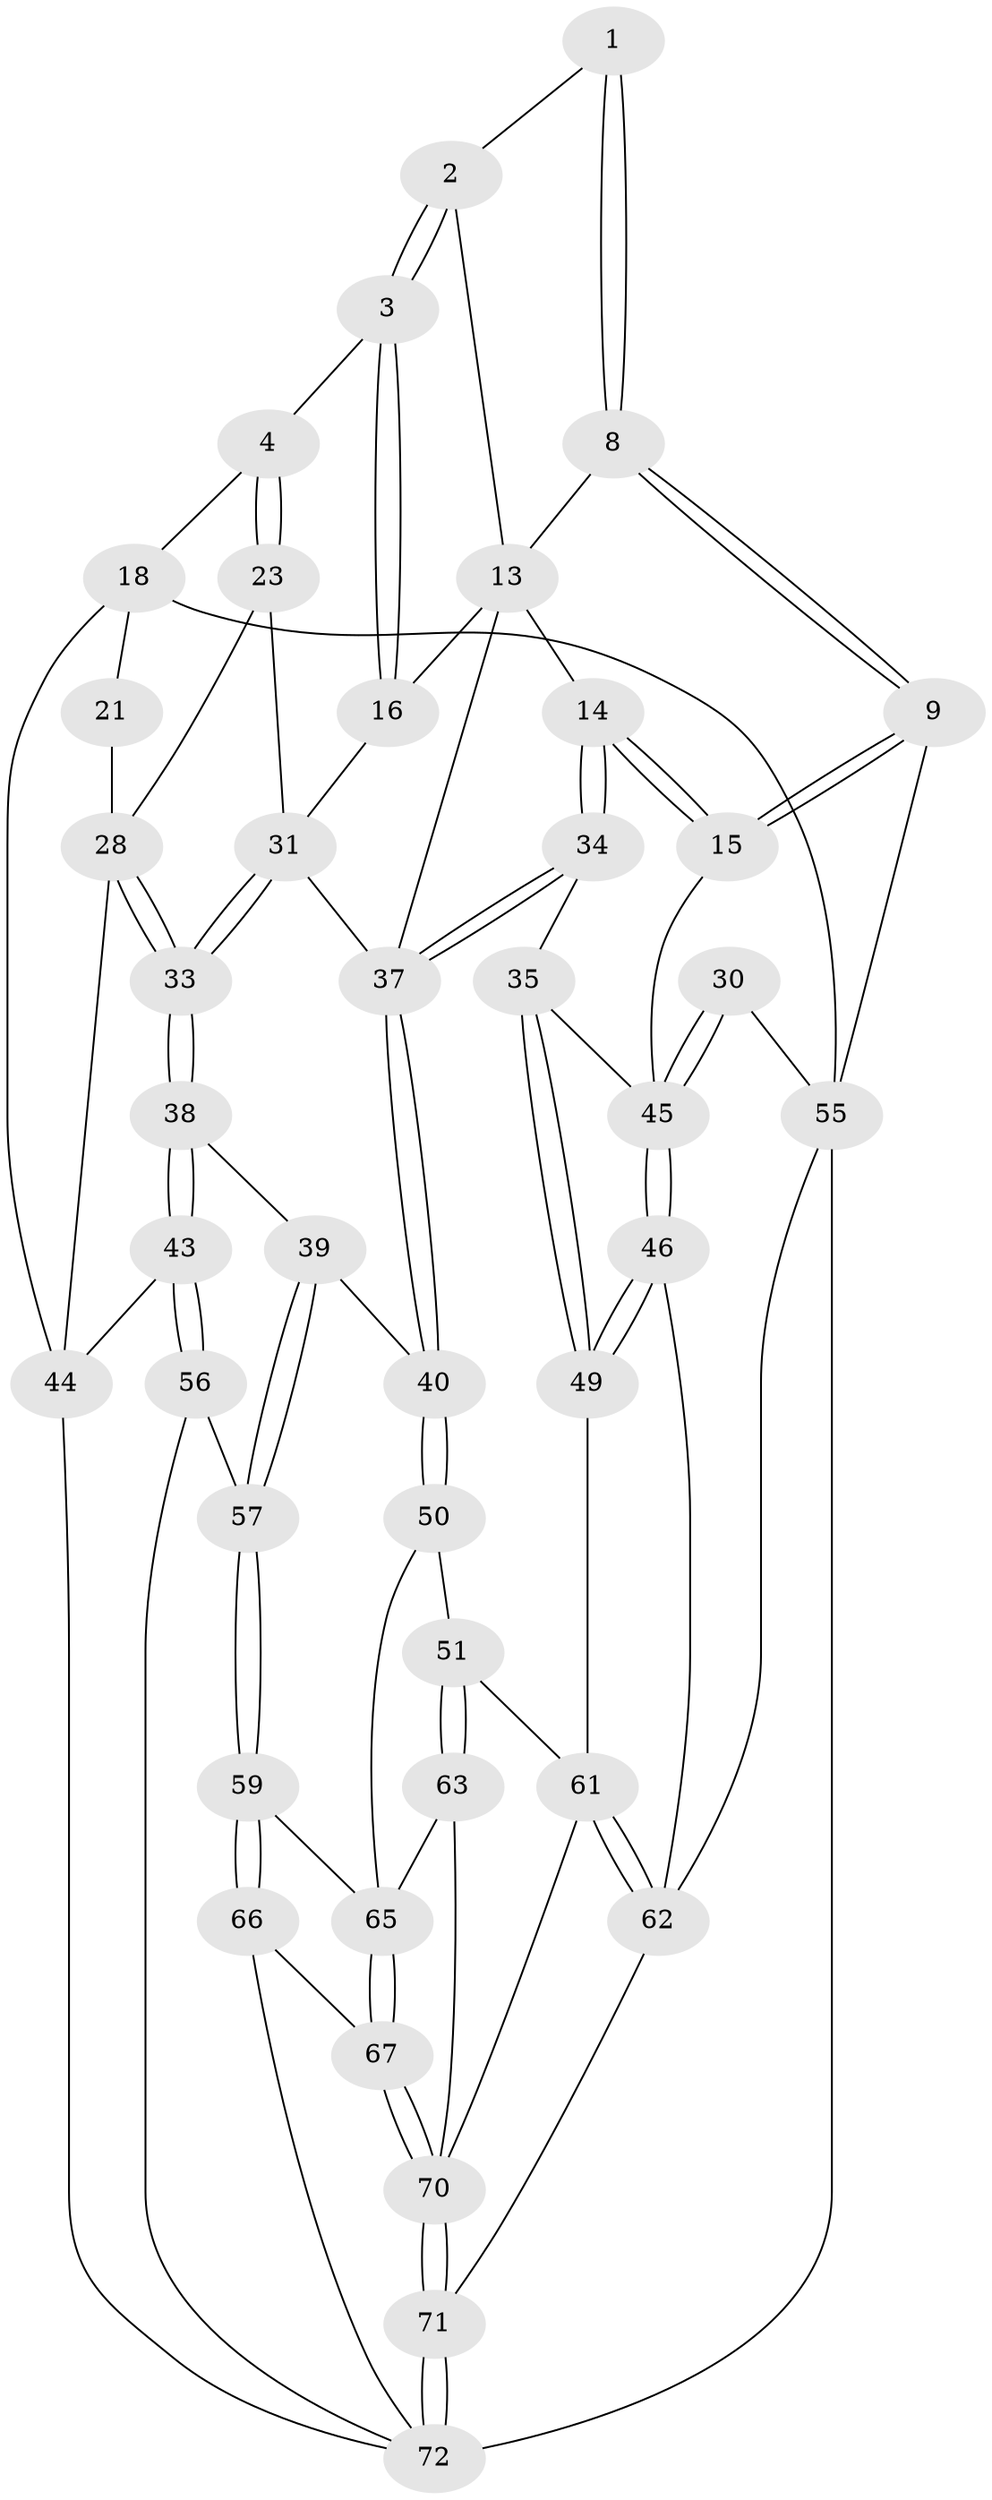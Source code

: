 // original degree distribution, {3: 0.027777777777777776, 4: 0.2222222222222222, 5: 0.5555555555555556, 6: 0.19444444444444445}
// Generated by graph-tools (version 1.1) at 2025/04/03/04/25 22:04:40]
// undirected, 43 vertices, 100 edges
graph export_dot {
graph [start="1"]
  node [color=gray90,style=filled];
  1 [pos="+0.3701612389499277+0"];
  2 [pos="+0.3926693049769598+0.0071081348907168955"];
  3 [pos="+0.43683144333090074+0.11046933760670248"];
  4 [pos="+0.5490748693505818+0.07483342042923095"];
  8 [pos="+0.29801907340913913+0.09521576987377314"];
  9 [pos="+0.020085416168157084+0"];
  13 [pos="+0.3004130971896954+0.2883571593399525",super="+12"];
  14 [pos="+0.23025436459036275+0.29909704639343515"];
  15 [pos="+0.19198138549837235+0.29223561380133645"];
  16 [pos="+0.39268617781774756+0.19021192722168828"];
  18 [pos="+1+0",super="+17+6+5"];
  21 [pos="+0.7006655689521138+0.1617596573423563",super="+20"];
  23 [pos="+0.5654023163666927+0.2302077839020907"];
  28 [pos="+0.7075567020517741+0.34141352459133956",super="+27+22+25"];
  30 [pos="+0+0.24612131828158967"];
  31 [pos="+0.4796513816606548+0.3882980487469659",super="+24"];
  33 [pos="+0.5501187390444119+0.43454329862659724"];
  34 [pos="+0.2598955389705229+0.49925576167871094"];
  35 [pos="+0.16279896915620182+0.5122445217956618"];
  37 [pos="+0.3472497078929039+0.5889609486619827",super="+32"];
  38 [pos="+0.5456182362328962+0.5786232860837391"];
  39 [pos="+0.46314518485848716+0.6166800799529328"];
  40 [pos="+0.3576760250948119+0.6271189049104087"];
  43 [pos="+0.6715113095041901+0.6338578475443581"];
  44 [pos="+1+0.3838160422179522",super="+26+41+42"];
  45 [pos="+0+0.5189979463708229",super="+36+29"];
  46 [pos="+0+0.6736530023618988"];
  49 [pos="+0.1371099584693289+0.673386544050333"];
  50 [pos="+0.34427658000875166+0.6441071899144698"];
  51 [pos="+0.23678344812025048+0.6962084625612167"];
  55 [pos="+1+1",super="+48+10"];
  56 [pos="+0.6506092615037918+0.7936443207237672"];
  57 [pos="+0.5383620922050123+0.80076870541775"];
  59 [pos="+0.4888034704444559+0.836352664301026"];
  61 [pos="+0.13832755076423947+0.9011545380077316",super="+52"];
  62 [pos="+0.12040405370716134+0.9119944811386042",super="+47"];
  63 [pos="+0.2832143716043058+0.8630468935851536"];
  65 [pos="+0.3598248981857611+0.860543840252995",super="+60"];
  66 [pos="+0.48567159919963865+0.9602177519371028"];
  67 [pos="+0.398386785195496+0.9380597330116022"];
  70 [pos="+0.28914240919425005+0.9895255226393801",super="+64"];
  71 [pos="+0.2730905652078373+1"];
  72 [pos="+0.27153494074596196+1",super="+69+68"];
  1 -- 2;
  1 -- 8;
  1 -- 8;
  2 -- 3;
  2 -- 3;
  2 -- 13;
  3 -- 4;
  3 -- 16;
  3 -- 16;
  4 -- 23;
  4 -- 23;
  4 -- 18;
  8 -- 9;
  8 -- 9;
  8 -- 13;
  9 -- 15;
  9 -- 15;
  9 -- 55;
  13 -- 14;
  13 -- 37;
  13 -- 16;
  14 -- 15;
  14 -- 15;
  14 -- 34;
  14 -- 34;
  15 -- 45;
  16 -- 31;
  18 -- 55 [weight=3];
  18 -- 21 [weight=2];
  18 -- 44;
  21 -- 28 [weight=2];
  23 -- 31;
  23 -- 28;
  28 -- 33;
  28 -- 33;
  28 -- 44 [weight=2];
  30 -- 45 [weight=2];
  30 -- 45;
  30 -- 55;
  31 -- 33;
  31 -- 33;
  31 -- 37;
  33 -- 38;
  33 -- 38;
  34 -- 35;
  34 -- 37;
  34 -- 37;
  35 -- 49;
  35 -- 49;
  35 -- 45;
  37 -- 40;
  37 -- 40;
  38 -- 39;
  38 -- 43;
  38 -- 43;
  39 -- 40;
  39 -- 57;
  39 -- 57;
  40 -- 50;
  40 -- 50;
  43 -- 56;
  43 -- 56;
  43 -- 44;
  44 -- 72 [weight=2];
  45 -- 46;
  45 -- 46;
  46 -- 49;
  46 -- 49;
  46 -- 62;
  49 -- 61;
  50 -- 51;
  50 -- 65;
  51 -- 63;
  51 -- 63;
  51 -- 61;
  55 -- 72 [weight=3];
  55 -- 62;
  56 -- 57;
  56 -- 72;
  57 -- 59;
  57 -- 59;
  59 -- 66;
  59 -- 66;
  59 -- 65;
  61 -- 62;
  61 -- 62;
  61 -- 70;
  62 -- 71;
  63 -- 65;
  63 -- 70;
  65 -- 67;
  65 -- 67;
  66 -- 67;
  66 -- 72;
  67 -- 70;
  67 -- 70;
  70 -- 71;
  70 -- 71;
  71 -- 72;
  71 -- 72;
}
